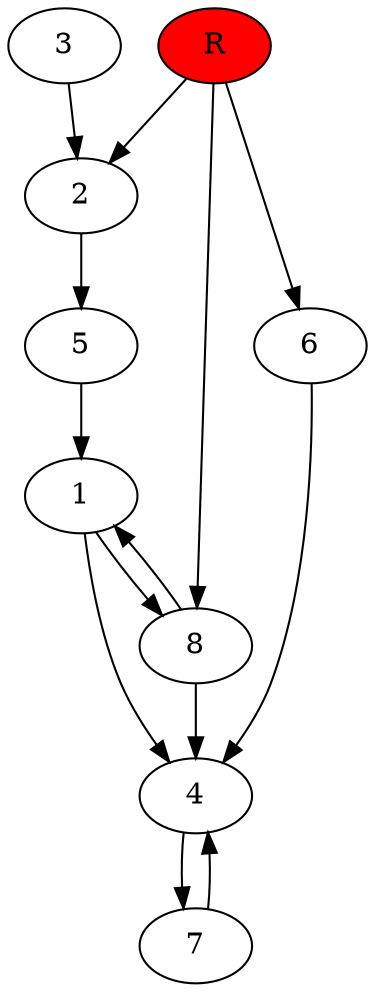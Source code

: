 digraph prb1477 {
	1
	2
	3
	4
	5
	6
	7
	8
	R [fillcolor="#ff0000" style=filled]
	1 -> 4
	1 -> 8
	2 -> 5
	3 -> 2
	4 -> 7
	5 -> 1
	6 -> 4
	7 -> 4
	8 -> 1
	8 -> 4
	R -> 2
	R -> 6
	R -> 8
}
